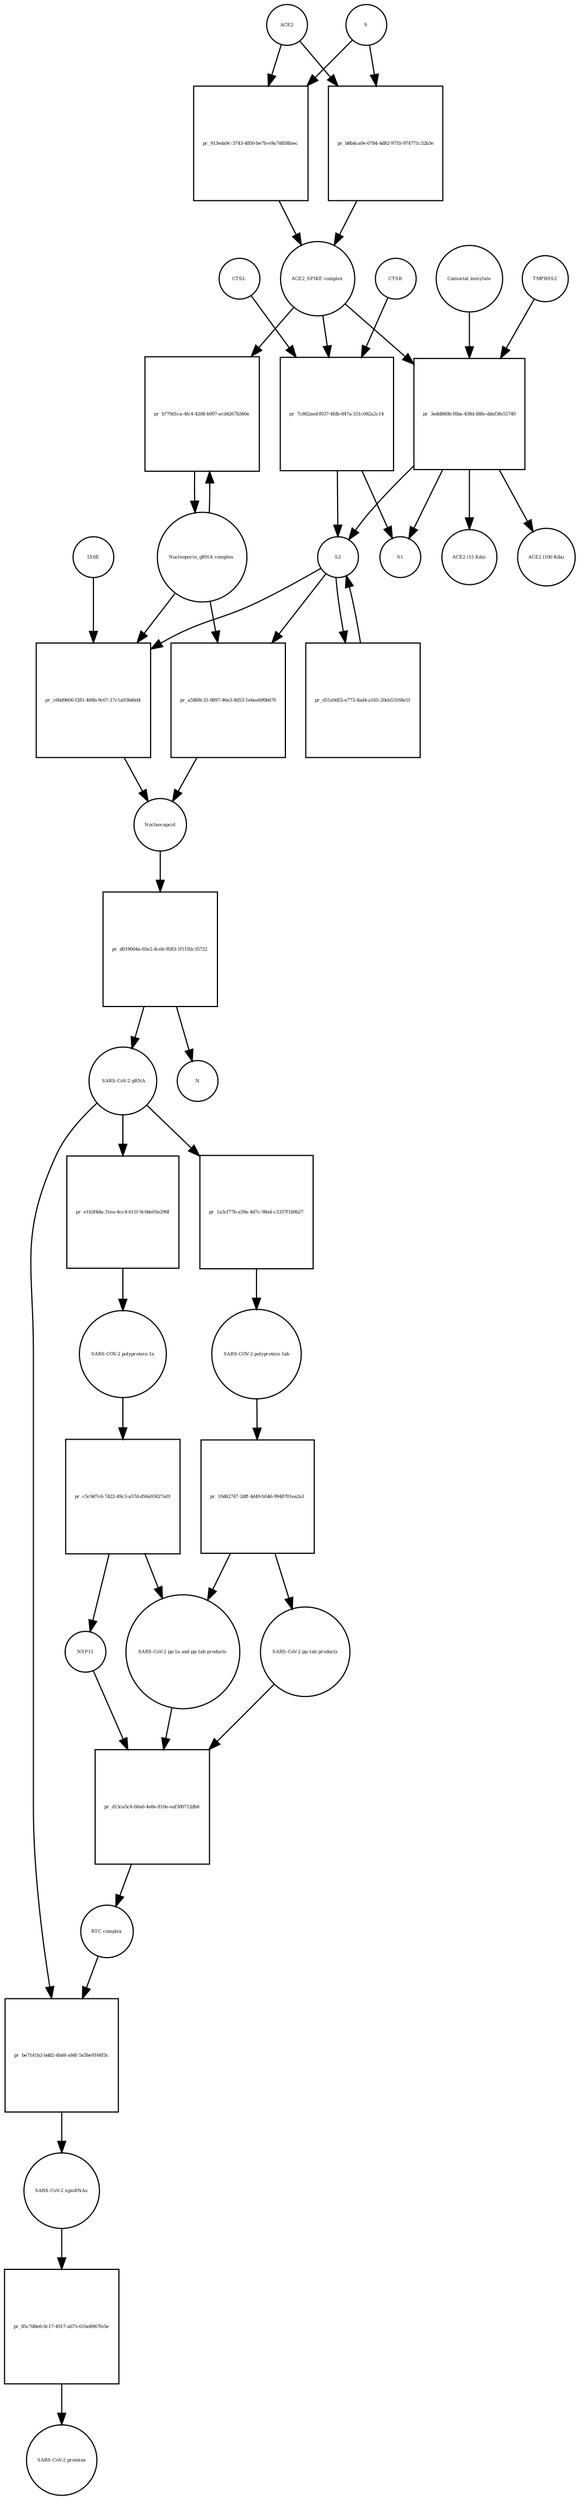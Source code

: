 strict digraph  {
ACE2 [annotation="", bipartite=0, cls=macromolecule, fontsize=4, label=ACE2, shape=circle];
"pr_913eda9c-3743-4850-be7b-e9a74858faec" [annotation="", bipartite=1, cls=process, fontsize=4, label="pr_913eda9c-3743-4850-be7b-e9a74858faec", shape=square];
"ACE2_SPIKE complex" [annotation="", bipartite=0, cls=complex, fontsize=4, label="ACE2_SPIKE complex", shape=circle];
S [annotation="", bipartite=0, cls="macromolecule multimer", fontsize=4, label=S, shape=circle];
"Nucleoporin_gRNA complex " [annotation="", bipartite=0, cls=complex, fontsize=4, label="Nucleoporin_gRNA complex ", shape=circle];
"pr_b779d1ca-4fc4-4208-b097-ecd4267b360e" [annotation="", bipartite=1, cls=process, fontsize=4, label="pr_b779d1ca-4fc4-4208-b097-ecd4267b360e", shape=square];
"pr_7c862aed-f037-4fdb-847a-551c082a2c14" [annotation="", bipartite=1, cls=process, fontsize=4, label="pr_7c862aed-f037-4fdb-847a-551c082a2c14", shape=square];
S2 [annotation="", bipartite=0, cls=macromolecule, fontsize=4, label=S2, shape=circle];
CTSB [annotation="", bipartite=0, cls=macromolecule, fontsize=4, label=CTSB, shape=circle];
CTSL [annotation="", bipartite=0, cls=macromolecule, fontsize=4, label=CTSL, shape=circle];
S1 [annotation="", bipartite=0, cls=macromolecule, fontsize=4, label=S1, shape=circle];
"pr_3edd860b-f6ba-438d-88fe-ddef3fe55740" [annotation="", bipartite=1, cls=process, fontsize=4, label="pr_3edd860b-f6ba-438d-88fe-ddef3fe55740", shape=square];
TMPRSS2 [annotation="", bipartite=0, cls=macromolecule, fontsize=4, label=TMPRSS2, shape=circle];
"Camostat mesylate" [annotation="urn_miriam_pubchem.compound_2536", bipartite=0, cls="simple chemical", fontsize=4, label="Camostat mesylate", shape=circle];
"ACE2 (15 Kda)" [annotation="", bipartite=0, cls=macromolecule, fontsize=4, label="ACE2 (15 Kda)", shape=circle];
"ACE2 (100 Kda)" [annotation="", bipartite=0, cls=macromolecule, fontsize=4, label="ACE2 (100 Kda)", shape=circle];
"pr_b8b4ca0e-0784-4d82-9755-974771c32b3e" [annotation="", bipartite=1, cls=process, fontsize=4, label="pr_b8b4ca0e-0784-4d82-9755-974771c32b3e", shape=square];
"pr_c6bd9606-f281-484b-9c07-17c1a93b46d4" [annotation="", bipartite=1, cls=process, fontsize=4, label="pr_c6bd9606-f281-484b-9c07-17c1a93b46d4", shape=square];
Nucleocapsid [annotation="", bipartite=0, cls=complex, fontsize=4, label=Nucleocapsid, shape=circle];
LY6E [annotation="", bipartite=0, cls=macromolecule, fontsize=4, label=LY6E, shape=circle];
"pr_d51a9d55-e773-4ad4-a165-20eb53168e1f" [annotation="", bipartite=1, cls=process, fontsize=4, label="pr_d51a9d55-e773-4ad4-a165-20eb53168e1f", shape=square];
"pr_a5868c33-9897-46e3-8d53-1e6eeb99b676" [annotation="", bipartite=1, cls=process, fontsize=4, label="pr_a5868c33-9897-46e3-8d53-1e6eeb99b676", shape=square];
" SARS-CoV-2 gRNA" [annotation="", bipartite=0, cls="nucleic acid feature", fontsize=4, label=" SARS-CoV-2 gRNA", shape=circle];
"pr_1a3cf77b-a59a-4d7c-98a4-c3357f1b9b27" [annotation="", bipartite=1, cls=process, fontsize=4, label="pr_1a3cf77b-a59a-4d7c-98a4-c3357f1b9b27", shape=square];
"SARS-COV-2 polyprotein 1ab" [annotation="", bipartite=0, cls=macromolecule, fontsize=4, label="SARS-COV-2 polyprotein 1ab", shape=circle];
"pr_d019004a-65e2-4ceb-9583-1f1192c35722" [annotation="", bipartite=1, cls=process, fontsize=4, label="pr_d019004a-65e2-4ceb-9583-1f1192c35722", shape=square];
N [annotation="", bipartite=0, cls=macromolecule, fontsize=4, label=N, shape=circle];
"pr_be7141b2-bdd2-4bd4-a84f-5a5be9166f3c" [annotation="", bipartite=1, cls=process, fontsize=4, label="pr_be7141b2-bdd2-4bd4-a84f-5a5be9166f3c", shape=square];
"SARS-CoV-2 sgmRNAs" [annotation="", bipartite=0, cls=complex, fontsize=4, label="SARS-CoV-2 sgmRNAs", shape=circle];
"RTC complex" [annotation="", bipartite=0, cls=complex, fontsize=4, label="RTC complex", shape=circle];
"pr_85c7d8e6-0c17-4917-a675-616e8967fe5e" [annotation="", bipartite=1, cls=process, fontsize=4, label="pr_85c7d8e6-0c17-4917-a675-616e8967fe5e", shape=square];
"SARS-CoV-2 proteins" [annotation="", bipartite=0, cls=complex, fontsize=4, label="SARS-CoV-2 proteins", shape=circle];
"pr_10d62747-2dff-4d49-b546-9948701ea2a1" [annotation="", bipartite=1, cls=process, fontsize=4, label="pr_10d62747-2dff-4d49-b546-9948701ea2a1", shape=square];
"SARS-CoV-2 pp-1ab products" [annotation="", bipartite=0, cls=complex, fontsize=4, label="SARS-CoV-2 pp-1ab products", shape=circle];
"SARS-CoV-2 pp-1a and pp-1ab products" [annotation="", bipartite=0, cls=complex, fontsize=4, label="SARS-CoV-2 pp-1a and pp-1ab products", shape=circle];
"pr_d13ca5c4-66a6-4e8e-810e-eaf300712db6" [annotation="", bipartite=1, cls=process, fontsize=4, label="pr_d13ca5c4-66a6-4e8e-810e-eaf300712db6", shape=square];
NSP11 [annotation="", bipartite=0, cls=macromolecule, fontsize=4, label=NSP11, shape=circle];
"SARS-COV-2 polyprotein 1a" [annotation="", bipartite=0, cls=macromolecule, fontsize=4, label="SARS-COV-2 polyprotein 1a", shape=circle];
"pr_c5c9d7c6-7422-49c3-a57d-d56a93627a01" [annotation="", bipartite=1, cls=process, fontsize=4, label="pr_c5c9d7c6-7422-49c3-a57d-d56a93627a01", shape=square];
"pr_e1b3f4da-31ea-4cc4-b11f-9c0de05e296f" [annotation="", bipartite=1, cls=process, fontsize=4, label="pr_e1b3f4da-31ea-4cc4-b11f-9c0de05e296f", shape=square];
ACE2 -> "pr_913eda9c-3743-4850-be7b-e9a74858faec"  [annotation="", interaction_type=consumption];
ACE2 -> "pr_b8b4ca0e-0784-4d82-9755-974771c32b3e"  [annotation="", interaction_type=consumption];
"pr_913eda9c-3743-4850-be7b-e9a74858faec" -> "ACE2_SPIKE complex"  [annotation="", interaction_type=production];
"ACE2_SPIKE complex" -> "pr_b779d1ca-4fc4-4208-b097-ecd4267b360e"  [annotation="urn_miriam_pubmed_32142651|urn_miriam_pubmed_32094589", interaction_type=stimulation];
"ACE2_SPIKE complex" -> "pr_7c862aed-f037-4fdb-847a-551c082a2c14"  [annotation="", interaction_type=consumption];
"ACE2_SPIKE complex" -> "pr_3edd860b-f6ba-438d-88fe-ddef3fe55740"  [annotation="", interaction_type=consumption];
S -> "pr_913eda9c-3743-4850-be7b-e9a74858faec"  [annotation="", interaction_type=consumption];
S -> "pr_b8b4ca0e-0784-4d82-9755-974771c32b3e"  [annotation="", interaction_type=consumption];
"Nucleoporin_gRNA complex " -> "pr_b779d1ca-4fc4-4208-b097-ecd4267b360e"  [annotation="", interaction_type=consumption];
"Nucleoporin_gRNA complex " -> "pr_c6bd9606-f281-484b-9c07-17c1a93b46d4"  [annotation="", interaction_type=consumption];
"Nucleoporin_gRNA complex " -> "pr_a5868c33-9897-46e3-8d53-1e6eeb99b676"  [annotation="", interaction_type=consumption];
"pr_b779d1ca-4fc4-4208-b097-ecd4267b360e" -> "Nucleoporin_gRNA complex "  [annotation="", interaction_type=production];
"pr_7c862aed-f037-4fdb-847a-551c082a2c14" -> S2  [annotation="", interaction_type=production];
"pr_7c862aed-f037-4fdb-847a-551c082a2c14" -> S1  [annotation="", interaction_type=production];
S2 -> "pr_c6bd9606-f281-484b-9c07-17c1a93b46d4"  [annotation="urn_miriam_doi_10.1101%2F2020.03.05.979260|urn_miriam_doi_10.1101%2F2020.04.02.021469", interaction_type=stimulation];
S2 -> "pr_d51a9d55-e773-4ad4-a165-20eb53168e1f"  [annotation="", interaction_type=consumption];
S2 -> "pr_a5868c33-9897-46e3-8d53-1e6eeb99b676"  [annotation="", interaction_type=stimulation];
CTSB -> "pr_7c862aed-f037-4fdb-847a-551c082a2c14"  [annotation=urn_miriam_pubmed_32142651, interaction_type=catalysis];
CTSL -> "pr_7c862aed-f037-4fdb-847a-551c082a2c14"  [annotation=urn_miriam_pubmed_32142651, interaction_type=catalysis];
"pr_3edd860b-f6ba-438d-88fe-ddef3fe55740" -> S2  [annotation="", interaction_type=production];
"pr_3edd860b-f6ba-438d-88fe-ddef3fe55740" -> S1  [annotation="", interaction_type=production];
"pr_3edd860b-f6ba-438d-88fe-ddef3fe55740" -> "ACE2 (15 Kda)"  [annotation="", interaction_type=production];
"pr_3edd860b-f6ba-438d-88fe-ddef3fe55740" -> "ACE2 (100 Kda)"  [annotation="", interaction_type=production];
TMPRSS2 -> "pr_3edd860b-f6ba-438d-88fe-ddef3fe55740"  [annotation="urn_miriam_pubmed_32142651|urn_miriam_pubmed_32094589|urn_miriam_pubmed_24227843", interaction_type=catalysis];
"Camostat mesylate" -> "pr_3edd860b-f6ba-438d-88fe-ddef3fe55740"  [annotation="urn_miriam_pubmed_32142651|urn_miriam_pubmed_32094589|urn_miriam_pubmed_24227843", interaction_type=inhibition];
"pr_b8b4ca0e-0784-4d82-9755-974771c32b3e" -> "ACE2_SPIKE complex"  [annotation="", interaction_type=production];
"pr_c6bd9606-f281-484b-9c07-17c1a93b46d4" -> Nucleocapsid  [annotation="", interaction_type=production];
Nucleocapsid -> "pr_d019004a-65e2-4ceb-9583-1f1192c35722"  [annotation="", interaction_type=consumption];
LY6E -> "pr_c6bd9606-f281-484b-9c07-17c1a93b46d4"  [annotation="urn_miriam_doi_10.1101%2F2020.03.05.979260|urn_miriam_doi_10.1101%2F2020.04.02.021469", interaction_type=inhibition];
"pr_d51a9d55-e773-4ad4-a165-20eb53168e1f" -> S2  [annotation="", interaction_type=production];
"pr_a5868c33-9897-46e3-8d53-1e6eeb99b676" -> Nucleocapsid  [annotation="", interaction_type=production];
" SARS-CoV-2 gRNA" -> "pr_1a3cf77b-a59a-4d7c-98a4-c3357f1b9b27"  [annotation="", interaction_type=consumption];
" SARS-CoV-2 gRNA" -> "pr_be7141b2-bdd2-4bd4-a84f-5a5be9166f3c"  [annotation="", interaction_type=consumption];
" SARS-CoV-2 gRNA" -> "pr_e1b3f4da-31ea-4cc4-b11f-9c0de05e296f"  [annotation="", interaction_type=consumption];
"pr_1a3cf77b-a59a-4d7c-98a4-c3357f1b9b27" -> "SARS-COV-2 polyprotein 1ab"  [annotation="", interaction_type=production];
"SARS-COV-2 polyprotein 1ab" -> "pr_10d62747-2dff-4d49-b546-9948701ea2a1"  [annotation=urn_miriam_pubmed_31226023, interaction_type=catalysis];
"pr_d019004a-65e2-4ceb-9583-1f1192c35722" -> " SARS-CoV-2 gRNA"  [annotation="", interaction_type=production];
"pr_d019004a-65e2-4ceb-9583-1f1192c35722" -> N  [annotation="", interaction_type=production];
"pr_be7141b2-bdd2-4bd4-a84f-5a5be9166f3c" -> "SARS-CoV-2 sgmRNAs"  [annotation="", interaction_type=production];
"SARS-CoV-2 sgmRNAs" -> "pr_85c7d8e6-0c17-4917-a675-616e8967fe5e"  [annotation="", interaction_type=consumption];
"RTC complex" -> "pr_be7141b2-bdd2-4bd4-a84f-5a5be9166f3c"  [annotation=urn_miriam_pubmed_31226023, interaction_type="necessary stimulation"];
"pr_85c7d8e6-0c17-4917-a675-616e8967fe5e" -> "SARS-CoV-2 proteins"  [annotation="", interaction_type=production];
"pr_10d62747-2dff-4d49-b546-9948701ea2a1" -> "SARS-CoV-2 pp-1ab products"  [annotation="", interaction_type=production];
"pr_10d62747-2dff-4d49-b546-9948701ea2a1" -> "SARS-CoV-2 pp-1a and pp-1ab products"  [annotation="", interaction_type=production];
"SARS-CoV-2 pp-1ab products" -> "pr_d13ca5c4-66a6-4e8e-810e-eaf300712db6"  [annotation="", interaction_type=consumption];
"SARS-CoV-2 pp-1a and pp-1ab products" -> "pr_d13ca5c4-66a6-4e8e-810e-eaf300712db6"  [annotation="", interaction_type=consumption];
"pr_d13ca5c4-66a6-4e8e-810e-eaf300712db6" -> "RTC complex"  [annotation="", interaction_type=production];
NSP11 -> "pr_d13ca5c4-66a6-4e8e-810e-eaf300712db6"  [annotation="", interaction_type=consumption];
"SARS-COV-2 polyprotein 1a" -> "pr_c5c9d7c6-7422-49c3-a57d-d56a93627a01"  [annotation=urn_miriam_pubmed_31226023, interaction_type=catalysis];
"pr_c5c9d7c6-7422-49c3-a57d-d56a93627a01" -> NSP11  [annotation="", interaction_type=production];
"pr_c5c9d7c6-7422-49c3-a57d-d56a93627a01" -> "SARS-CoV-2 pp-1a and pp-1ab products"  [annotation="", interaction_type=production];
"pr_e1b3f4da-31ea-4cc4-b11f-9c0de05e296f" -> "SARS-COV-2 polyprotein 1a"  [annotation="", interaction_type=production];
}
